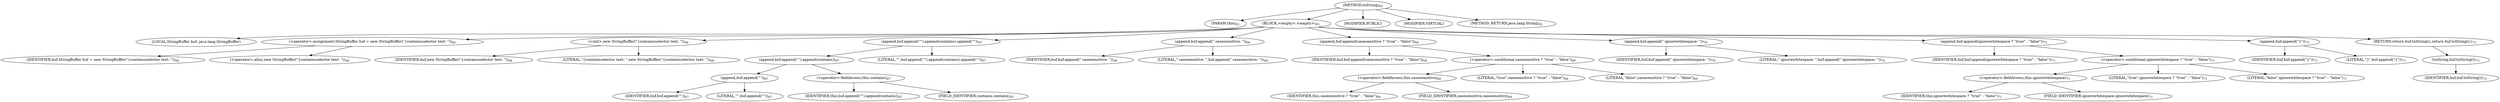 digraph "toString" {  
"73" [label = <(METHOD,toString)<SUB>65</SUB>> ]
"74" [label = <(PARAM,this)<SUB>65</SUB>> ]
"75" [label = <(BLOCK,&lt;empty&gt;,&lt;empty&gt;)<SUB>65</SUB>> ]
"4" [label = <(LOCAL,StringBuffer buf: java.lang.StringBuffer)> ]
"76" [label = <(&lt;operator&gt;.assignment,StringBuffer buf = new StringBuffer(&quot;{containsselector text: &quot;))<SUB>66</SUB>> ]
"77" [label = <(IDENTIFIER,buf,StringBuffer buf = new StringBuffer(&quot;{containsselector text: &quot;))<SUB>66</SUB>> ]
"78" [label = <(&lt;operator&gt;.alloc,new StringBuffer(&quot;{containsselector text: &quot;))<SUB>66</SUB>> ]
"79" [label = <(&lt;init&gt;,new StringBuffer(&quot;{containsselector text: &quot;))<SUB>66</SUB>> ]
"3" [label = <(IDENTIFIER,buf,new StringBuffer(&quot;{containsselector text: &quot;))<SUB>66</SUB>> ]
"80" [label = <(LITERAL,&quot;{containsselector text: &quot;,new StringBuffer(&quot;{containsselector text: &quot;))<SUB>66</SUB>> ]
"81" [label = <(append,buf.append('&quot;').append(contains).append('&quot;'))<SUB>67</SUB>> ]
"82" [label = <(append,buf.append('&quot;').append(contains))<SUB>67</SUB>> ]
"83" [label = <(append,buf.append('&quot;'))<SUB>67</SUB>> ]
"84" [label = <(IDENTIFIER,buf,buf.append('&quot;'))<SUB>67</SUB>> ]
"85" [label = <(LITERAL,'&quot;',buf.append('&quot;'))<SUB>67</SUB>> ]
"86" [label = <(&lt;operator&gt;.fieldAccess,this.contains)<SUB>67</SUB>> ]
"87" [label = <(IDENTIFIER,this,buf.append('&quot;').append(contains))<SUB>67</SUB>> ]
"88" [label = <(FIELD_IDENTIFIER,contains,contains)<SUB>67</SUB>> ]
"89" [label = <(LITERAL,'&quot;',buf.append('&quot;').append(contains).append('&quot;'))<SUB>67</SUB>> ]
"90" [label = <(append,buf.append(&quot; casesensitive: &quot;))<SUB>68</SUB>> ]
"91" [label = <(IDENTIFIER,buf,buf.append(&quot; casesensitive: &quot;))<SUB>68</SUB>> ]
"92" [label = <(LITERAL,&quot; casesensitive: &quot;,buf.append(&quot; casesensitive: &quot;))<SUB>68</SUB>> ]
"93" [label = <(append,buf.append(casesensitive ? &quot;true&quot; : &quot;false&quot;))<SUB>69</SUB>> ]
"94" [label = <(IDENTIFIER,buf,buf.append(casesensitive ? &quot;true&quot; : &quot;false&quot;))<SUB>69</SUB>> ]
"95" [label = <(&lt;operator&gt;.conditional,casesensitive ? &quot;true&quot; : &quot;false&quot;)<SUB>69</SUB>> ]
"96" [label = <(&lt;operator&gt;.fieldAccess,this.casesensitive)<SUB>69</SUB>> ]
"97" [label = <(IDENTIFIER,this,casesensitive ? &quot;true&quot; : &quot;false&quot;)<SUB>69</SUB>> ]
"98" [label = <(FIELD_IDENTIFIER,casesensitive,casesensitive)<SUB>69</SUB>> ]
"99" [label = <(LITERAL,&quot;true&quot;,casesensitive ? &quot;true&quot; : &quot;false&quot;)<SUB>69</SUB>> ]
"100" [label = <(LITERAL,&quot;false&quot;,casesensitive ? &quot;true&quot; : &quot;false&quot;)<SUB>69</SUB>> ]
"101" [label = <(append,buf.append(&quot; ignorewhitespace: &quot;))<SUB>70</SUB>> ]
"102" [label = <(IDENTIFIER,buf,buf.append(&quot; ignorewhitespace: &quot;))<SUB>70</SUB>> ]
"103" [label = <(LITERAL,&quot; ignorewhitespace: &quot;,buf.append(&quot; ignorewhitespace: &quot;))<SUB>70</SUB>> ]
"104" [label = <(append,buf.append(ignorewhitespace ? &quot;true&quot; : &quot;false&quot;))<SUB>71</SUB>> ]
"105" [label = <(IDENTIFIER,buf,buf.append(ignorewhitespace ? &quot;true&quot; : &quot;false&quot;))<SUB>71</SUB>> ]
"106" [label = <(&lt;operator&gt;.conditional,ignorewhitespace ? &quot;true&quot; : &quot;false&quot;)<SUB>71</SUB>> ]
"107" [label = <(&lt;operator&gt;.fieldAccess,this.ignorewhitespace)<SUB>71</SUB>> ]
"108" [label = <(IDENTIFIER,this,ignorewhitespace ? &quot;true&quot; : &quot;false&quot;)<SUB>71</SUB>> ]
"109" [label = <(FIELD_IDENTIFIER,ignorewhitespace,ignorewhitespace)<SUB>71</SUB>> ]
"110" [label = <(LITERAL,&quot;true&quot;,ignorewhitespace ? &quot;true&quot; : &quot;false&quot;)<SUB>71</SUB>> ]
"111" [label = <(LITERAL,&quot;false&quot;,ignorewhitespace ? &quot;true&quot; : &quot;false&quot;)<SUB>71</SUB>> ]
"112" [label = <(append,buf.append(&quot;}&quot;))<SUB>72</SUB>> ]
"113" [label = <(IDENTIFIER,buf,buf.append(&quot;}&quot;))<SUB>72</SUB>> ]
"114" [label = <(LITERAL,&quot;}&quot;,buf.append(&quot;}&quot;))<SUB>72</SUB>> ]
"115" [label = <(RETURN,return buf.toString();,return buf.toString();)<SUB>73</SUB>> ]
"116" [label = <(toString,buf.toString())<SUB>73</SUB>> ]
"117" [label = <(IDENTIFIER,buf,buf.toString())<SUB>73</SUB>> ]
"118" [label = <(MODIFIER,PUBLIC)> ]
"119" [label = <(MODIFIER,VIRTUAL)> ]
"120" [label = <(METHOD_RETURN,java.lang.String)<SUB>65</SUB>> ]
  "73" -> "74" 
  "73" -> "75" 
  "73" -> "118" 
  "73" -> "119" 
  "73" -> "120" 
  "75" -> "4" 
  "75" -> "76" 
  "75" -> "79" 
  "75" -> "81" 
  "75" -> "90" 
  "75" -> "93" 
  "75" -> "101" 
  "75" -> "104" 
  "75" -> "112" 
  "75" -> "115" 
  "76" -> "77" 
  "76" -> "78" 
  "79" -> "3" 
  "79" -> "80" 
  "81" -> "82" 
  "81" -> "89" 
  "82" -> "83" 
  "82" -> "86" 
  "83" -> "84" 
  "83" -> "85" 
  "86" -> "87" 
  "86" -> "88" 
  "90" -> "91" 
  "90" -> "92" 
  "93" -> "94" 
  "93" -> "95" 
  "95" -> "96" 
  "95" -> "99" 
  "95" -> "100" 
  "96" -> "97" 
  "96" -> "98" 
  "101" -> "102" 
  "101" -> "103" 
  "104" -> "105" 
  "104" -> "106" 
  "106" -> "107" 
  "106" -> "110" 
  "106" -> "111" 
  "107" -> "108" 
  "107" -> "109" 
  "112" -> "113" 
  "112" -> "114" 
  "115" -> "116" 
  "116" -> "117" 
}
